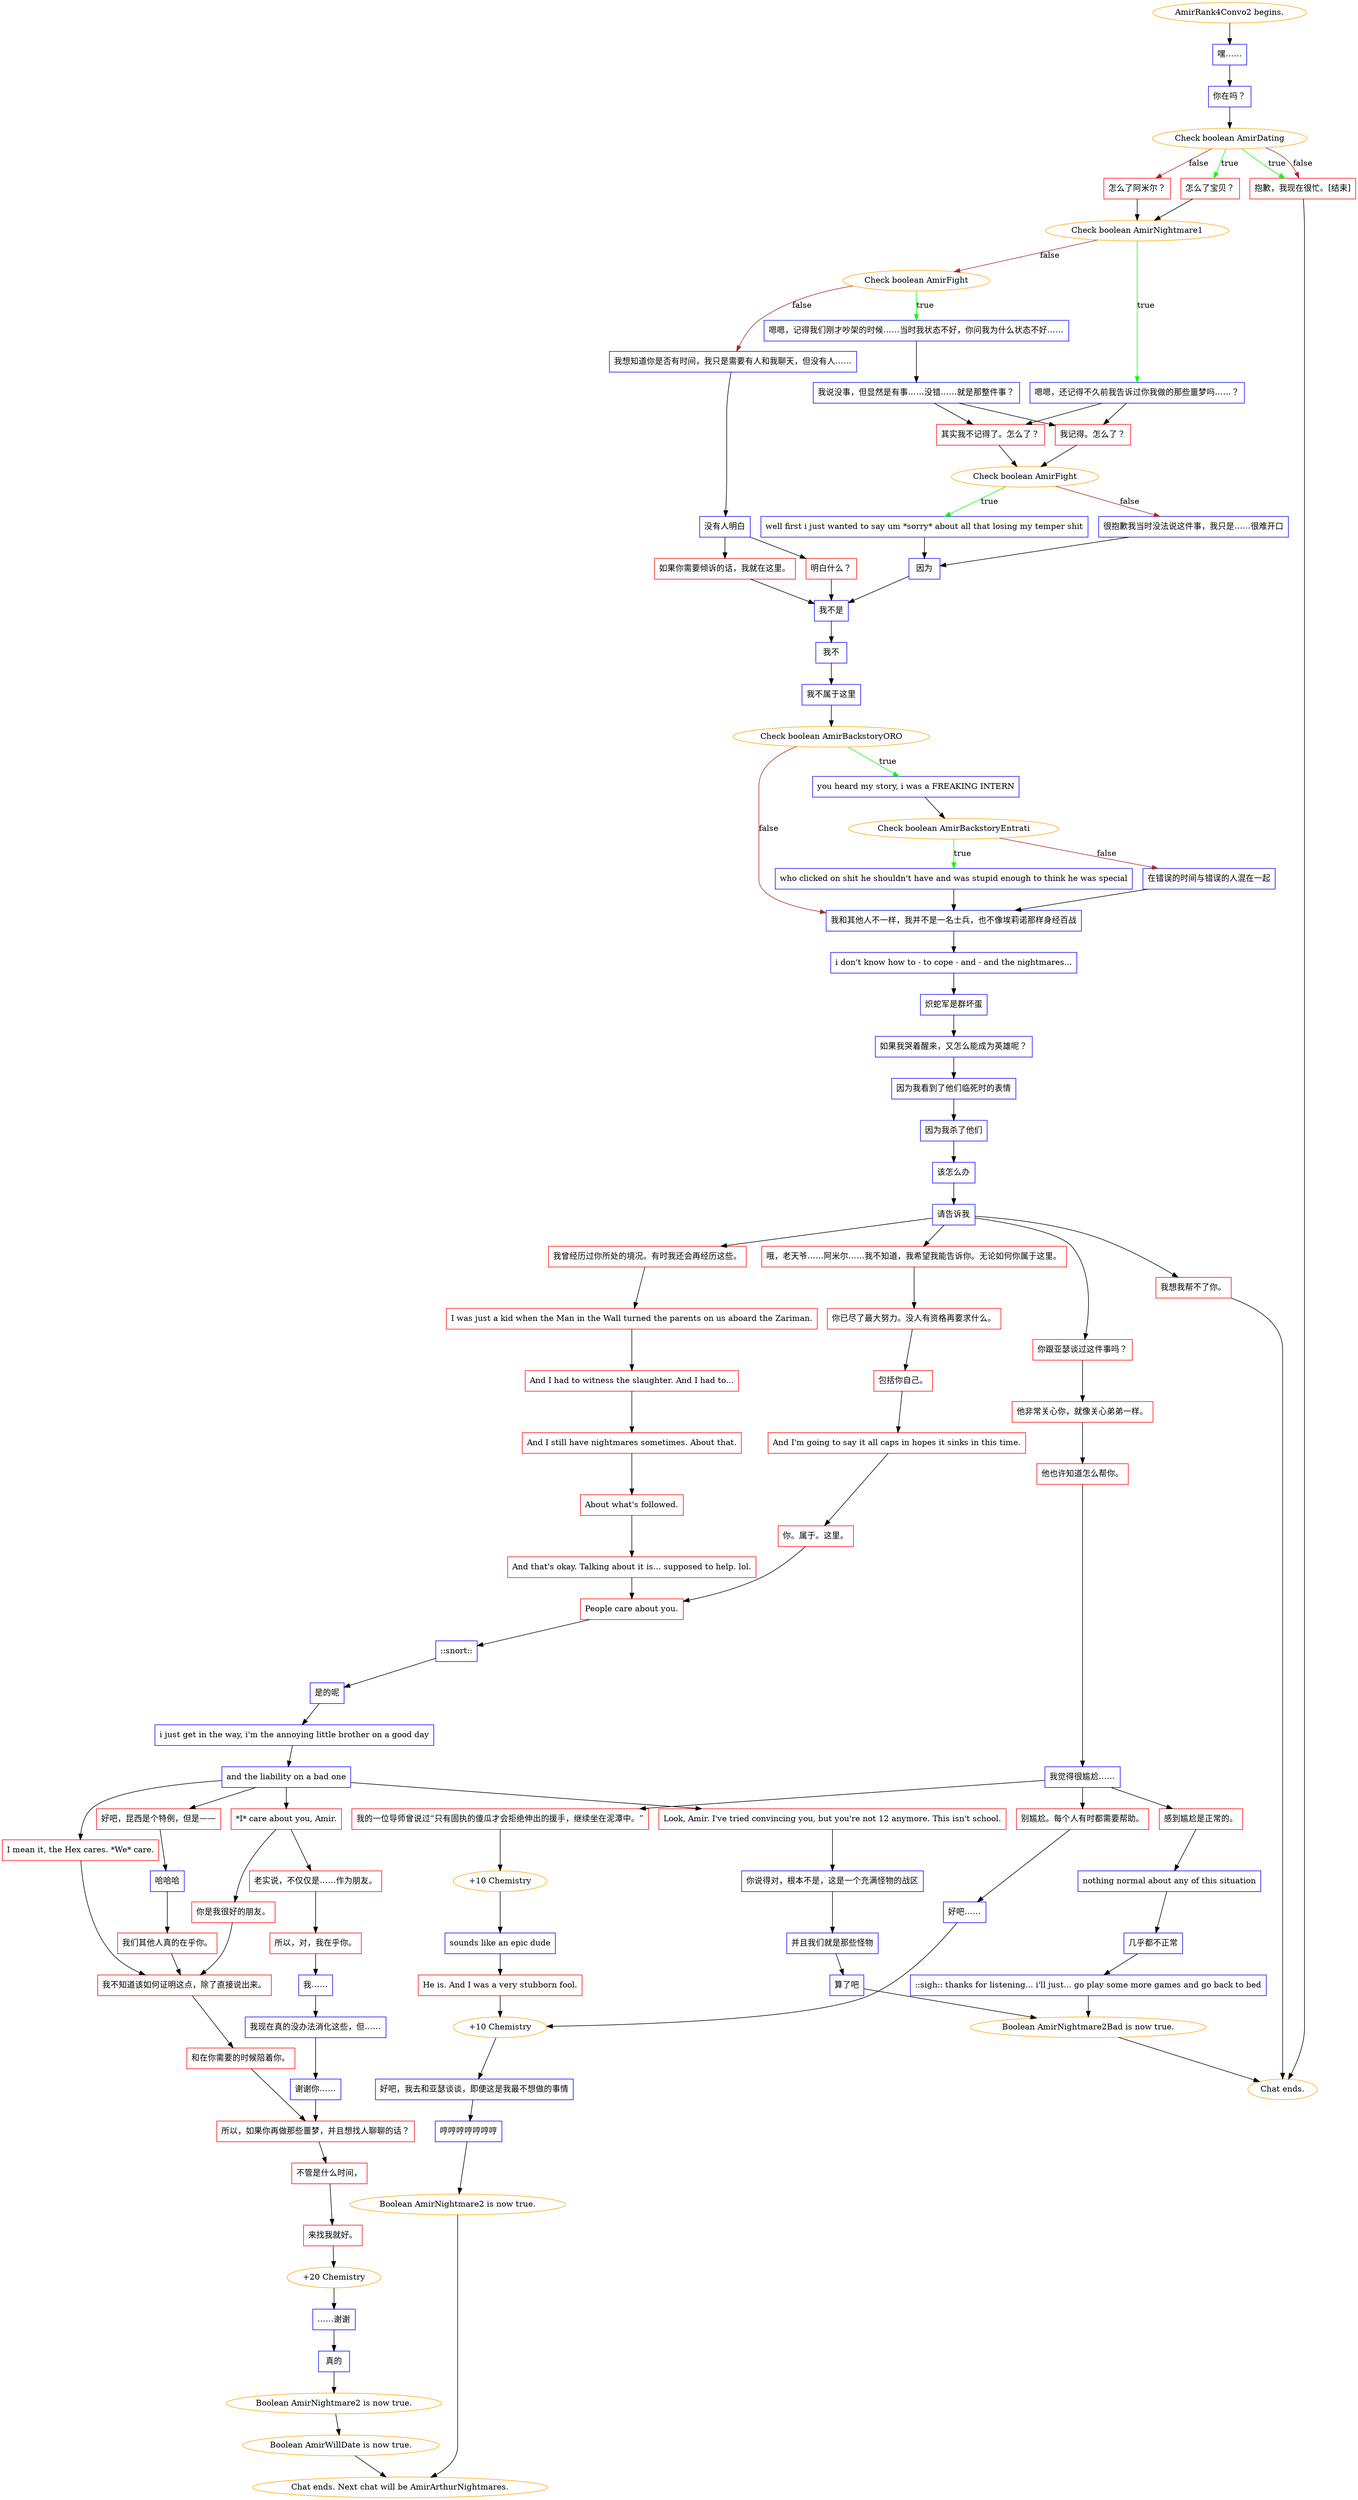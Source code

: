 digraph {
	"AmirRank4Convo2 begins." [color=orange];
		"AmirRank4Convo2 begins." -> j2431217130;
	j2431217130 [label="嘿……",shape=box,color=blue];
		j2431217130 -> j2737376393;
	j2737376393 [label="你在吗？",shape=box,color=blue];
		j2737376393 -> j3383244469;
	j3383244469 [label="Check boolean AmirDating",color=orange];
		j3383244469 -> j3273777448 [label=true,color=green];
		j3383244469 -> j1718397516 [label=true,color=green];
		j3383244469 -> j3275440008 [label=false,color=brown];
		j3383244469 -> j1718397516 [label=false,color=brown];
	j3273777448 [label="怎么了宝贝？",shape=box,color=red];
		j3273777448 -> j95181561;
	j1718397516 [label="抱歉，我现在很忙。[结束]",shape=box,color=red];
		j1718397516 -> "Chat ends.";
	j3275440008 [label="怎么了阿米尔？",shape=box,color=red];
		j3275440008 -> j95181561;
	j95181561 [label="Check boolean AmirNightmare1",color=orange];
		j95181561 -> j1589507522 [label=true,color=green];
		j95181561 -> j3403349941 [label=false,color=brown];
	"Chat ends." [color=orange];
	j1589507522 [label="嗯嗯，还记得不久前我告诉过你我做的那些噩梦吗……？",shape=box,color=blue];
		j1589507522 -> j264882915;
		j1589507522 -> j2722756;
	j3403349941 [label="Check boolean AmirFight",color=orange];
		j3403349941 -> j3254549500 [label=true,color=green];
		j3403349941 -> j2261414571 [label=false,color=brown];
	j264882915 [label="其实我不记得了。怎么了？",shape=box,color=red];
		j264882915 -> j1146885390;
	j2722756 [label="我记得。怎么了？",shape=box,color=red];
		j2722756 -> j1146885390;
	j3254549500 [label="嗯嗯，记得我们刚才吵架的时候……当时我状态不好，你问我为什么状态不好……",shape=box,color=blue];
		j3254549500 -> j3940564511;
	j2261414571 [label="我想知道你是否有时间，我只是需要有人和我聊天，但没有人……",shape=box,color=blue];
		j2261414571 -> j2774969414;
	j1146885390 [label="Check boolean AmirFight",color=orange];
		j1146885390 -> j1026888151 [label=true,color=green];
		j1146885390 -> j3473133031 [label=false,color=brown];
	j3940564511 [label="我说没事，但显然是有事……没错……就是那整件事？",shape=box,color=blue];
		j3940564511 -> j264882915;
		j3940564511 -> j2722756;
	j2774969414 [label="没有人明白",shape=box,color=blue];
		j2774969414 -> j3243889424;
		j2774969414 -> j2577310527;
	j1026888151 [label="well first i just wanted to say um *sorry* about all that losing my temper shit",shape=box,color=blue];
		j1026888151 -> j2530545755;
	j3473133031 [label="很抱歉我当时没法说这件事，我只是……很难开口",shape=box,color=blue];
		j3473133031 -> j2530545755;
	j3243889424 [label="明白什么？",shape=box,color=red];
		j3243889424 -> j2303099515;
	j2577310527 [label="如果你需要倾诉的话，我就在这里。",shape=box,color=red];
		j2577310527 -> j2303099515;
	j2530545755 [label="因为",shape=box,color=blue];
		j2530545755 -> j2303099515;
	j2303099515 [label="我不是",shape=box,color=blue];
		j2303099515 -> j2568312830;
	j2568312830 [label="我不",shape=box,color=blue];
		j2568312830 -> j188589119;
	j188589119 [label="我不属于这里",shape=box,color=blue];
		j188589119 -> j2759734782;
	j2759734782 [label="Check boolean AmirBackstoryORO",color=orange];
		j2759734782 -> j3658571807 [label=true,color=green];
		j2759734782 -> j1151916693 [label=false,color=brown];
	j3658571807 [label="you heard my story, i was a FREAKING INTERN",shape=box,color=blue];
		j3658571807 -> j2020863385;
	j1151916693 [label="我和其他人不一样，我并不是一名士兵，也不像埃莉诺那样身经百战",shape=box,color=blue];
		j1151916693 -> j3146190996;
	j2020863385 [label="Check boolean AmirBackstoryEntrati",color=orange];
		j2020863385 -> j1165833093 [label=true,color=green];
		j2020863385 -> j3660996743 [label=false,color=brown];
	j3146190996 [label="i don't know how to - to cope - and - and the nightmares...",shape=box,color=blue];
		j3146190996 -> j804671708;
	j1165833093 [label="who clicked on shit he shouldn't have and was stupid enough to think he was special",shape=box,color=blue];
		j1165833093 -> j1151916693;
	j3660996743 [label="在错误的时间与错误的人混在一起",shape=box,color=blue];
		j3660996743 -> j1151916693;
	j804671708 [label="炽蛇军是群坏蛋",shape=box,color=blue];
		j804671708 -> j3759593386;
	j3759593386 [label="如果我哭着醒来，又怎么能成为英雄呢？",shape=box,color=blue];
		j3759593386 -> j1161898305;
	j1161898305 [label="因为我看到了他们临死时的表情",shape=box,color=blue];
		j1161898305 -> j2738643467;
	j2738643467 [label="因为我杀了他们",shape=box,color=blue];
		j2738643467 -> j2777875509;
	j2777875509 [label="该怎么办",shape=box,color=blue];
		j2777875509 -> j3098397531;
	j3098397531 [label="请告诉我",shape=box,color=blue];
		j3098397531 -> j2310297382;
		j3098397531 -> j265013026;
		j3098397531 -> j1204608893;
		j3098397531 -> j4187048764;
	j2310297382 [label="哦，老天爷……阿米尔……我不知道，我希望我能告诉你。无论如何你属于这里。",shape=box,color=red];
		j2310297382 -> j2886519781;
	j265013026 [label="我曾经历过你所处的境况。有时我还会再经历这些。",shape=box,color=red];
		j265013026 -> j3113923168;
	j1204608893 [label="你跟亚瑟谈过这件事吗？",shape=box,color=red];
		j1204608893 -> j967836626;
	j4187048764 [label="我想我帮不了你。",shape=box,color=red];
		j4187048764 -> "Chat ends.";
	j2886519781 [label="你已尽了最大努力。没人有资格再要求什么。",shape=box,color=red];
		j2886519781 -> j443973811;
	j3113923168 [label="I was just a kid when the Man in the Wall turned the parents on us aboard the Zariman.",shape=box,color=red];
		j3113923168 -> j3359458589;
	j967836626 [label="他非常关心你，就像关心弟弟一样。",shape=box,color=red];
		j967836626 -> j2219140;
	j443973811 [label="包括你自己。",shape=box,color=red];
		j443973811 -> j1693241384;
	j3359458589 [label="And I had to witness the slaughter. And I had to...",shape=box,color=red];
		j3359458589 -> j2173989466;
	j2219140 [label="他也许知道怎么帮你。",shape=box,color=red];
		j2219140 -> j1183077841;
	j1693241384 [label="And I'm going to say it all caps in hopes it sinks in this time.",shape=box,color=red];
		j1693241384 -> j3888423628;
	j2173989466 [label="And I still have nightmares sometimes. About that.",shape=box,color=red];
		j2173989466 -> j3741430544;
	j1183077841 [label="我觉得很尴尬……",shape=box,color=blue];
		j1183077841 -> j1209314663;
		j1183077841 -> j1565267931;
		j1183077841 -> j3466115114;
	j3888423628 [label="你。属于。这里。",shape=box,color=red];
		j3888423628 -> j521904258;
	j3741430544 [label="About what's followed.",shape=box,color=red];
		j3741430544 -> j1719800308;
	j1209314663 [label="别尴尬。每个人有时都需要帮助。",shape=box,color=red];
		j1209314663 -> j2763934950;
	j1565267931 [label="我的一位导师曾说过“只有固执的傻瓜才会拒绝伸出的援手，继续坐在泥潭中。”",shape=box,color=red];
		j1565267931 -> j21952944;
	j3466115114 [label="感到尴尬是正常的。",shape=box,color=red];
		j3466115114 -> j2634768359;
	j521904258 [label="People care about you.",shape=box,color=red];
		j521904258 -> j3251793000;
	j1719800308 [label="And that's okay. Talking about it is... supposed to help. lol.",shape=box,color=red];
		j1719800308 -> j521904258;
	j2763934950 [label="好吧……",shape=box,color=blue];
		j2763934950 -> j3098799177;
	j21952944 [label="+10 Chemistry",color=orange];
		j21952944 -> j3193951617;
	j2634768359 [label="nothing normal about any of this situation",shape=box,color=blue];
		j2634768359 -> j4112326047;
	j3251793000 [label="::snort::",shape=box,color=blue];
		j3251793000 -> j1978838188;
	j3098799177 [label="+10 Chemistry",color=orange];
		j3098799177 -> j2495316044;
	j3193951617 [label="sounds like an epic dude",shape=box,color=blue];
		j3193951617 -> j1426639828;
	j4112326047 [label="几乎都不正常",shape=box,color=blue];
		j4112326047 -> j195668911;
	j1978838188 [label="是的呢",shape=box,color=blue];
		j1978838188 -> j1048619168;
	j2495316044 [label="好吧，我去和亚瑟谈谈，即便这是我最不想做的事情",shape=box,color=blue];
		j2495316044 -> j3768539119;
	j1426639828 [label="He is. And I was a very stubborn fool.",shape=box,color=red];
		j1426639828 -> j3098799177;
	j195668911 [label="::sigh:: thanks for listening... i'll just... go play some more games and go back to bed",shape=box,color=blue];
		j195668911 -> j2917252721;
	j1048619168 [label="i just get in the way, i'm the annoying little brother on a good day",shape=box,color=blue];
		j1048619168 -> j957608924;
	j3768539119 [label="哼哼哼哼哼哼哼",shape=box,color=blue];
		j3768539119 -> j955860243;
	j2917252721 [label="Boolean AmirNightmare2Bad is now true.",color=orange];
		j2917252721 -> "Chat ends.";
	j957608924 [label="and the liability on a bad one",shape=box,color=blue];
		j957608924 -> j3617501556;
		j957608924 -> j31037468;
		j957608924 -> j3744775108;
		j957608924 -> j2175531677;
	j955860243 [label="Boolean AmirNightmare2 is now true.",color=orange];
		j955860243 -> "Chat ends. Next chat will be AmirArthurNightmares.";
	j3617501556 [label="*I* care about you, Amir.",shape=box,color=red];
		j3617501556 -> j1234661134;
		j3617501556 -> j1635197390;
	j31037468 [label="I mean it, the Hex cares. *We* care.",shape=box,color=red];
		j31037468 -> j601127813;
	j3744775108 [label="好吧，昆西是个特例，但是——",shape=box,color=red];
		j3744775108 -> j4163358860;
	j2175531677 [label="Look, Amir. I've tried convincing you, but you're not 12 anymore. This isn't school.",shape=box,color=red];
		j2175531677 -> j2501171360;
	"Chat ends. Next chat will be AmirArthurNightmares." [color=orange];
	j1234661134 [label="老实说，不仅仅是……作为朋友。",shape=box,color=red];
		j1234661134 -> j3040844066;
	j1635197390 [label="你是我很好的朋友。",shape=box,color=red];
		j1635197390 -> j601127813;
	j601127813 [label="我不知道该如何证明这点，除了直接说出来。",shape=box,color=red];
		j601127813 -> j114148091;
	j4163358860 [label="哈哈哈",shape=box,color=blue];
		j4163358860 -> j3582422229;
	j2501171360 [label="你说得对，根本不是，这是一个充满怪物的战区",shape=box,color=blue];
		j2501171360 -> j1982879384;
	j3040844066 [label="所以，对，我在乎你。",shape=box,color=red];
		j3040844066 -> j2446044256;
	j114148091 [label="和在你需要的时候陪着你。",shape=box,color=red];
		j114148091 -> j3167000190;
	j3582422229 [label="我们其他人真的在乎你。",shape=box,color=red];
		j3582422229 -> j601127813;
	j1982879384 [label="并且我们就是那些怪物",shape=box,color=blue];
		j1982879384 -> j1632866396;
	j2446044256 [label="我……",shape=box,color=blue];
		j2446044256 -> j3899105252;
	j3167000190 [label="所以，如果你再做那些噩梦，并且想找人聊聊的话？",shape=box,color=red];
		j3167000190 -> j1696839721;
	j1632866396 [label="算了吧",shape=box,color=blue];
		j1632866396 -> j2917252721;
	j3899105252 [label="我现在真的没办法消化这些，但……",shape=box,color=blue];
		j3899105252 -> j3544999255;
	j1696839721 [label="不管是什么时间，",shape=box,color=red];
		j1696839721 -> j721482561;
	j3544999255 [label="谢谢你……",shape=box,color=blue];
		j3544999255 -> j3167000190;
	j721482561 [label="来找我就好。",shape=box,color=red];
		j721482561 -> j573441175;
	j573441175 [label="+20 Chemistry",color=orange];
		j573441175 -> j390674923;
	j390674923 [label="……谢谢",shape=box,color=blue];
		j390674923 -> j3036120123;
	j3036120123 [label="真的",shape=box,color=blue];
		j3036120123 -> j4097641541;
	j4097641541 [label="Boolean AmirNightmare2 is now true.",color=orange];
		j4097641541 -> j3572077980;
	j3572077980 [label="Boolean AmirWillDate is now true.",color=orange];
		j3572077980 -> "Chat ends. Next chat will be AmirArthurNightmares.";
}